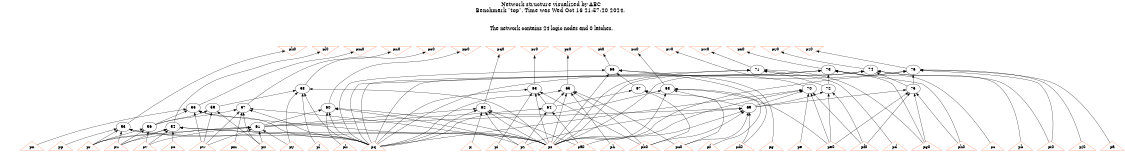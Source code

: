 # Network structure generated by ABC

digraph network {
size = "7.5,10";
center = true;
edge [dir = back];

{
  node [shape = plaintext];
  edge [style = invis];
  LevelTitle1 [label=""];
  LevelTitle2 [label=""];
  Level5 [label = ""];
  Level4 [label = ""];
  Level3 [label = ""];
  Level2 [label = ""];
  Level1 [label = ""];
  Level0 [label = ""];
  LevelTitle1 ->  LevelTitle2 ->  Level5 ->  Level4 ->  Level3 ->  Level2 ->  Level1 ->  Level0;
}

{
  rank = same;
  LevelTitle1;
  title1 [shape=plaintext,
          fontsize=20,
          fontname = "Times-Roman",
          label="Network structure visualized by ABC\nBenchmark \"top\". Time was Wed Oct 16 21:57:20 2024. "
         ];
}

{
  rank = same;
  LevelTitle2;
  title2 [shape=plaintext,
          fontsize=18,
          fontname = "Times-Roman",
          label="The network contains 24 logic nodes and 0 latches.\n"
         ];
}

{
  rank = same;
  Level5;
  Node36 [label = "pk0", shape = invtriangle, color = coral, fillcolor = coral];
  Node37 [label = "pl0", shape = invtriangle, color = coral, fillcolor = coral];
  Node38 [label = "pm0", shape = invtriangle, color = coral, fillcolor = coral];
  Node39 [label = "pn0", shape = invtriangle, color = coral, fillcolor = coral];
  Node40 [label = "po0", shape = invtriangle, color = coral, fillcolor = coral];
  Node41 [label = "pp0", shape = invtriangle, color = coral, fillcolor = coral];
  Node42 [label = "pq0", shape = invtriangle, color = coral, fillcolor = coral];
  Node43 [label = "pr0", shape = invtriangle, color = coral, fillcolor = coral];
  Node44 [label = "ps0", shape = invtriangle, color = coral, fillcolor = coral];
  Node45 [label = "pt0", shape = invtriangle, color = coral, fillcolor = coral];
  Node46 [label = "pu0", shape = invtriangle, color = coral, fillcolor = coral];
  Node47 [label = "pv0", shape = invtriangle, color = coral, fillcolor = coral];
  Node48 [label = "pw0", shape = invtriangle, color = coral, fillcolor = coral];
  Node49 [label = "px0", shape = invtriangle, color = coral, fillcolor = coral];
  Node50 [label = "py0", shape = invtriangle, color = coral, fillcolor = coral];
  Node51 [label = "pz0", shape = invtriangle, color = coral, fillcolor = coral];
}

{
  rank = same;
  Level4;
  Node66 [label = "66\n", shape = ellipse];
  Node71 [label = "71\n", shape = ellipse];
  Node73 [label = "73\n", shape = ellipse];
  Node74 [label = "74\n", shape = ellipse];
  Node76 [label = "76\n", shape = ellipse];
}

{
  rank = same;
  Level3;
  Node58 [label = "58\n", shape = ellipse];
  Node63 [label = "63\n", shape = ellipse];
  Node65 [label = "65\n", shape = ellipse];
  Node67 [label = "67\n", shape = ellipse];
  Node68 [label = "68\n", shape = ellipse];
  Node70 [label = "70\n", shape = ellipse];
  Node72 [label = "72\n", shape = ellipse];
  Node75 [label = "75\n", shape = ellipse];
}

{
  rank = same;
  Level2;
  Node55 [label = "55\n", shape = ellipse];
  Node57 [label = "57\n", shape = ellipse];
  Node59 [label = "59\n", shape = ellipse];
  Node60 [label = "60\n", shape = ellipse];
  Node62 [label = "62\n", shape = ellipse];
  Node64 [label = "64\n", shape = ellipse];
  Node69 [label = "69\n", shape = ellipse];
}

{
  rank = same;
  Level1;
  Node53 [label = "53\n", shape = ellipse];
  Node54 [label = "54\n", shape = ellipse];
  Node56 [label = "56\n", shape = ellipse];
  Node61 [label = "61\n", shape = ellipse];
}

{
  rank = same;
  Level0;
  Node1 [label = "pp", shape = triangle, color = coral, fillcolor = coral];
  Node2 [label = "pa0", shape = triangle, color = coral, fillcolor = coral];
  Node3 [label = "pq", shape = triangle, color = coral, fillcolor = coral];
  Node4 [label = "pb0", shape = triangle, color = coral, fillcolor = coral];
  Node5 [label = "pr", shape = triangle, color = coral, fillcolor = coral];
  Node6 [label = "pc0", shape = triangle, color = coral, fillcolor = coral];
  Node7 [label = "ps", shape = triangle, color = coral, fillcolor = coral];
  Node8 [label = "pd0", shape = triangle, color = coral, fillcolor = coral];
  Node9 [label = "pe0", shape = triangle, color = coral, fillcolor = coral];
  Node10 [label = "pu", shape = triangle, color = coral, fillcolor = coral];
  Node11 [label = "pf0", shape = triangle, color = coral, fillcolor = coral];
  Node12 [label = "pv", shape = triangle, color = coral, fillcolor = coral];
  Node13 [label = "pg0", shape = triangle, color = coral, fillcolor = coral];
  Node14 [label = "pw", shape = triangle, color = coral, fillcolor = coral];
  Node15 [label = "ph0", shape = triangle, color = coral, fillcolor = coral];
  Node16 [label = "px", shape = triangle, color = coral, fillcolor = coral];
  Node17 [label = "pi0", shape = triangle, color = coral, fillcolor = coral];
  Node18 [label = "py", shape = triangle, color = coral, fillcolor = coral];
  Node19 [label = "pj0", shape = triangle, color = coral, fillcolor = coral];
  Node20 [label = "pz", shape = triangle, color = coral, fillcolor = coral];
  Node21 [label = "pa", shape = triangle, color = coral, fillcolor = coral];
  Node22 [label = "pb", shape = triangle, color = coral, fillcolor = coral];
  Node23 [label = "pc", shape = triangle, color = coral, fillcolor = coral];
  Node24 [label = "pd", shape = triangle, color = coral, fillcolor = coral];
  Node25 [label = "pe", shape = triangle, color = coral, fillcolor = coral];
  Node26 [label = "pf", shape = triangle, color = coral, fillcolor = coral];
  Node27 [label = "pg", shape = triangle, color = coral, fillcolor = coral];
  Node28 [label = "ph", shape = triangle, color = coral, fillcolor = coral];
  Node29 [label = "pi", shape = triangle, color = coral, fillcolor = coral];
  Node30 [label = "pj", shape = triangle, color = coral, fillcolor = coral];
  Node31 [label = "pk", shape = triangle, color = coral, fillcolor = coral];
  Node32 [label = "pl", shape = triangle, color = coral, fillcolor = coral];
  Node33 [label = "pm", shape = triangle, color = coral, fillcolor = coral];
  Node34 [label = "pn", shape = triangle, color = coral, fillcolor = coral];
  Node35 [label = "po", shape = triangle, color = coral, fillcolor = coral];
}

title1 -> title2 [style = invis];
title2 -> Node36 [style = invis];
title2 -> Node37 [style = invis];
title2 -> Node38 [style = invis];
title2 -> Node39 [style = invis];
title2 -> Node40 [style = invis];
title2 -> Node41 [style = invis];
title2 -> Node42 [style = invis];
title2 -> Node43 [style = invis];
title2 -> Node44 [style = invis];
title2 -> Node45 [style = invis];
title2 -> Node46 [style = invis];
title2 -> Node47 [style = invis];
title2 -> Node48 [style = invis];
title2 -> Node49 [style = invis];
title2 -> Node50 [style = invis];
title2 -> Node51 [style = invis];
Node36 -> Node37 [style = invis];
Node37 -> Node38 [style = invis];
Node38 -> Node39 [style = invis];
Node39 -> Node40 [style = invis];
Node40 -> Node41 [style = invis];
Node41 -> Node42 [style = invis];
Node42 -> Node43 [style = invis];
Node43 -> Node44 [style = invis];
Node44 -> Node45 [style = invis];
Node45 -> Node46 [style = invis];
Node46 -> Node47 [style = invis];
Node47 -> Node48 [style = invis];
Node48 -> Node49 [style = invis];
Node49 -> Node50 [style = invis];
Node50 -> Node51 [style = invis];
Node36 -> Node53 [style = solid];
Node37 -> Node54 [style = solid];
Node38 -> Node55 [style = solid];
Node39 -> Node57 [style = solid];
Node40 -> Node58 [style = solid];
Node41 -> Node60 [style = solid];
Node42 -> Node62 [style = solid];
Node43 -> Node63 [style = solid];
Node44 -> Node65 [style = solid];
Node45 -> Node66 [style = solid];
Node46 -> Node68 [style = solid];
Node47 -> Node70 [style = solid];
Node48 -> Node71 [style = solid];
Node49 -> Node73 [style = solid];
Node50 -> Node74 [style = solid];
Node51 -> Node76 [style = solid];
Node53 -> Node1 [style = solid];
Node53 -> Node3 [style = solid];
Node53 -> Node5 [style = solid];
Node53 -> Node7 [style = solid];
Node53 -> Node10 [style = solid];
Node54 -> Node3 [style = solid];
Node54 -> Node5 [style = solid];
Node54 -> Node7 [style = solid];
Node54 -> Node10 [style = solid];
Node54 -> Node12 [style = solid];
Node54 -> Node35 [style = solid];
Node55 -> Node56 [style = solid];
Node55 -> Node3 [style = solid];
Node55 -> Node7 [style = solid];
Node55 -> Node14 [style = solid];
Node55 -> Node34 [style = solid];
Node56 -> Node5 [style = solid];
Node56 -> Node10 [style = solid];
Node56 -> Node12 [style = solid];
Node57 -> Node56 [style = solid];
Node57 -> Node3 [style = solid];
Node57 -> Node7 [style = solid];
Node57 -> Node14 [style = solid];
Node57 -> Node16 [style = solid];
Node57 -> Node33 [style = solid];
Node58 -> Node59 [style = solid];
Node58 -> Node3 [style = solid];
Node58 -> Node7 [style = solid];
Node58 -> Node18 [style = solid];
Node58 -> Node32 [style = solid];
Node59 -> Node56 [style = solid];
Node59 -> Node14 [style = solid];
Node59 -> Node16 [style = solid];
Node60 -> Node61 [style = solid];
Node60 -> Node3 [style = solid];
Node60 -> Node7 [style = solid];
Node60 -> Node20 [style = solid];
Node60 -> Node31 [style = solid];
Node61 -> Node5 [style = solid];
Node61 -> Node10 [style = solid];
Node61 -> Node12 [style = solid];
Node61 -> Node14 [style = solid];
Node61 -> Node16 [style = solid];
Node61 -> Node18 [style = solid];
Node62 -> Node61 [style = solid];
Node62 -> Node2 [style = solid];
Node62 -> Node3 [style = solid];
Node62 -> Node7 [style = solid];
Node62 -> Node20 [style = solid];
Node62 -> Node30 [style = solid];
Node63 -> Node64 [style = solid];
Node63 -> Node3 [style = solid];
Node63 -> Node4 [style = solid];
Node63 -> Node7 [style = solid];
Node63 -> Node29 [style = solid];
Node64 -> Node61 [style = solid];
Node64 -> Node2 [style = solid];
Node64 -> Node20 [style = solid];
Node65 -> Node64 [style = solid];
Node65 -> Node3 [style = solid];
Node65 -> Node4 [style = solid];
Node65 -> Node6 [style = solid];
Node65 -> Node7 [style = solid];
Node65 -> Node28 [style = solid];
Node66 -> Node67 [style = solid];
Node66 -> Node3 [style = solid];
Node66 -> Node7 [style = solid];
Node66 -> Node8 [style = solid];
Node66 -> Node27 [style = solid];
Node67 -> Node64 [style = solid];
Node67 -> Node4 [style = solid];
Node67 -> Node6 [style = solid];
Node68 -> Node69 [style = solid];
Node68 -> Node3 [style = solid];
Node68 -> Node7 [style = solid];
Node68 -> Node9 [style = solid];
Node68 -> Node26 [style = solid];
Node69 -> Node61 [style = solid];
Node69 -> Node2 [style = solid];
Node69 -> Node4 [style = solid];
Node69 -> Node6 [style = solid];
Node69 -> Node8 [style = solid];
Node69 -> Node20 [style = solid];
Node70 -> Node69 [style = solid];
Node70 -> Node3 [style = solid];
Node70 -> Node7 [style = solid];
Node70 -> Node9 [style = solid];
Node70 -> Node11 [style = solid];
Node70 -> Node25 [style = solid];
Node71 -> Node72 [style = solid];
Node71 -> Node3 [style = solid];
Node71 -> Node7 [style = solid];
Node71 -> Node13 [style = solid];
Node71 -> Node24 [style = solid];
Node72 -> Node69 [style = solid];
Node72 -> Node9 [style = solid];
Node72 -> Node11 [style = solid];
Node73 -> Node72 [style = solid];
Node73 -> Node3 [style = solid];
Node73 -> Node7 [style = solid];
Node73 -> Node13 [style = solid];
Node73 -> Node15 [style = solid];
Node73 -> Node23 [style = solid];
Node74 -> Node75 [style = solid];
Node74 -> Node3 [style = solid];
Node74 -> Node7 [style = solid];
Node74 -> Node17 [style = solid];
Node74 -> Node22 [style = solid];
Node75 -> Node69 [style = solid];
Node75 -> Node9 [style = solid];
Node75 -> Node11 [style = solid];
Node75 -> Node13 [style = solid];
Node75 -> Node15 [style = solid];
Node76 -> Node75 [style = solid];
Node76 -> Node3 [style = solid];
Node76 -> Node7 [style = solid];
Node76 -> Node17 [style = solid];
Node76 -> Node19 [style = solid];
Node76 -> Node21 [style = solid];
}

